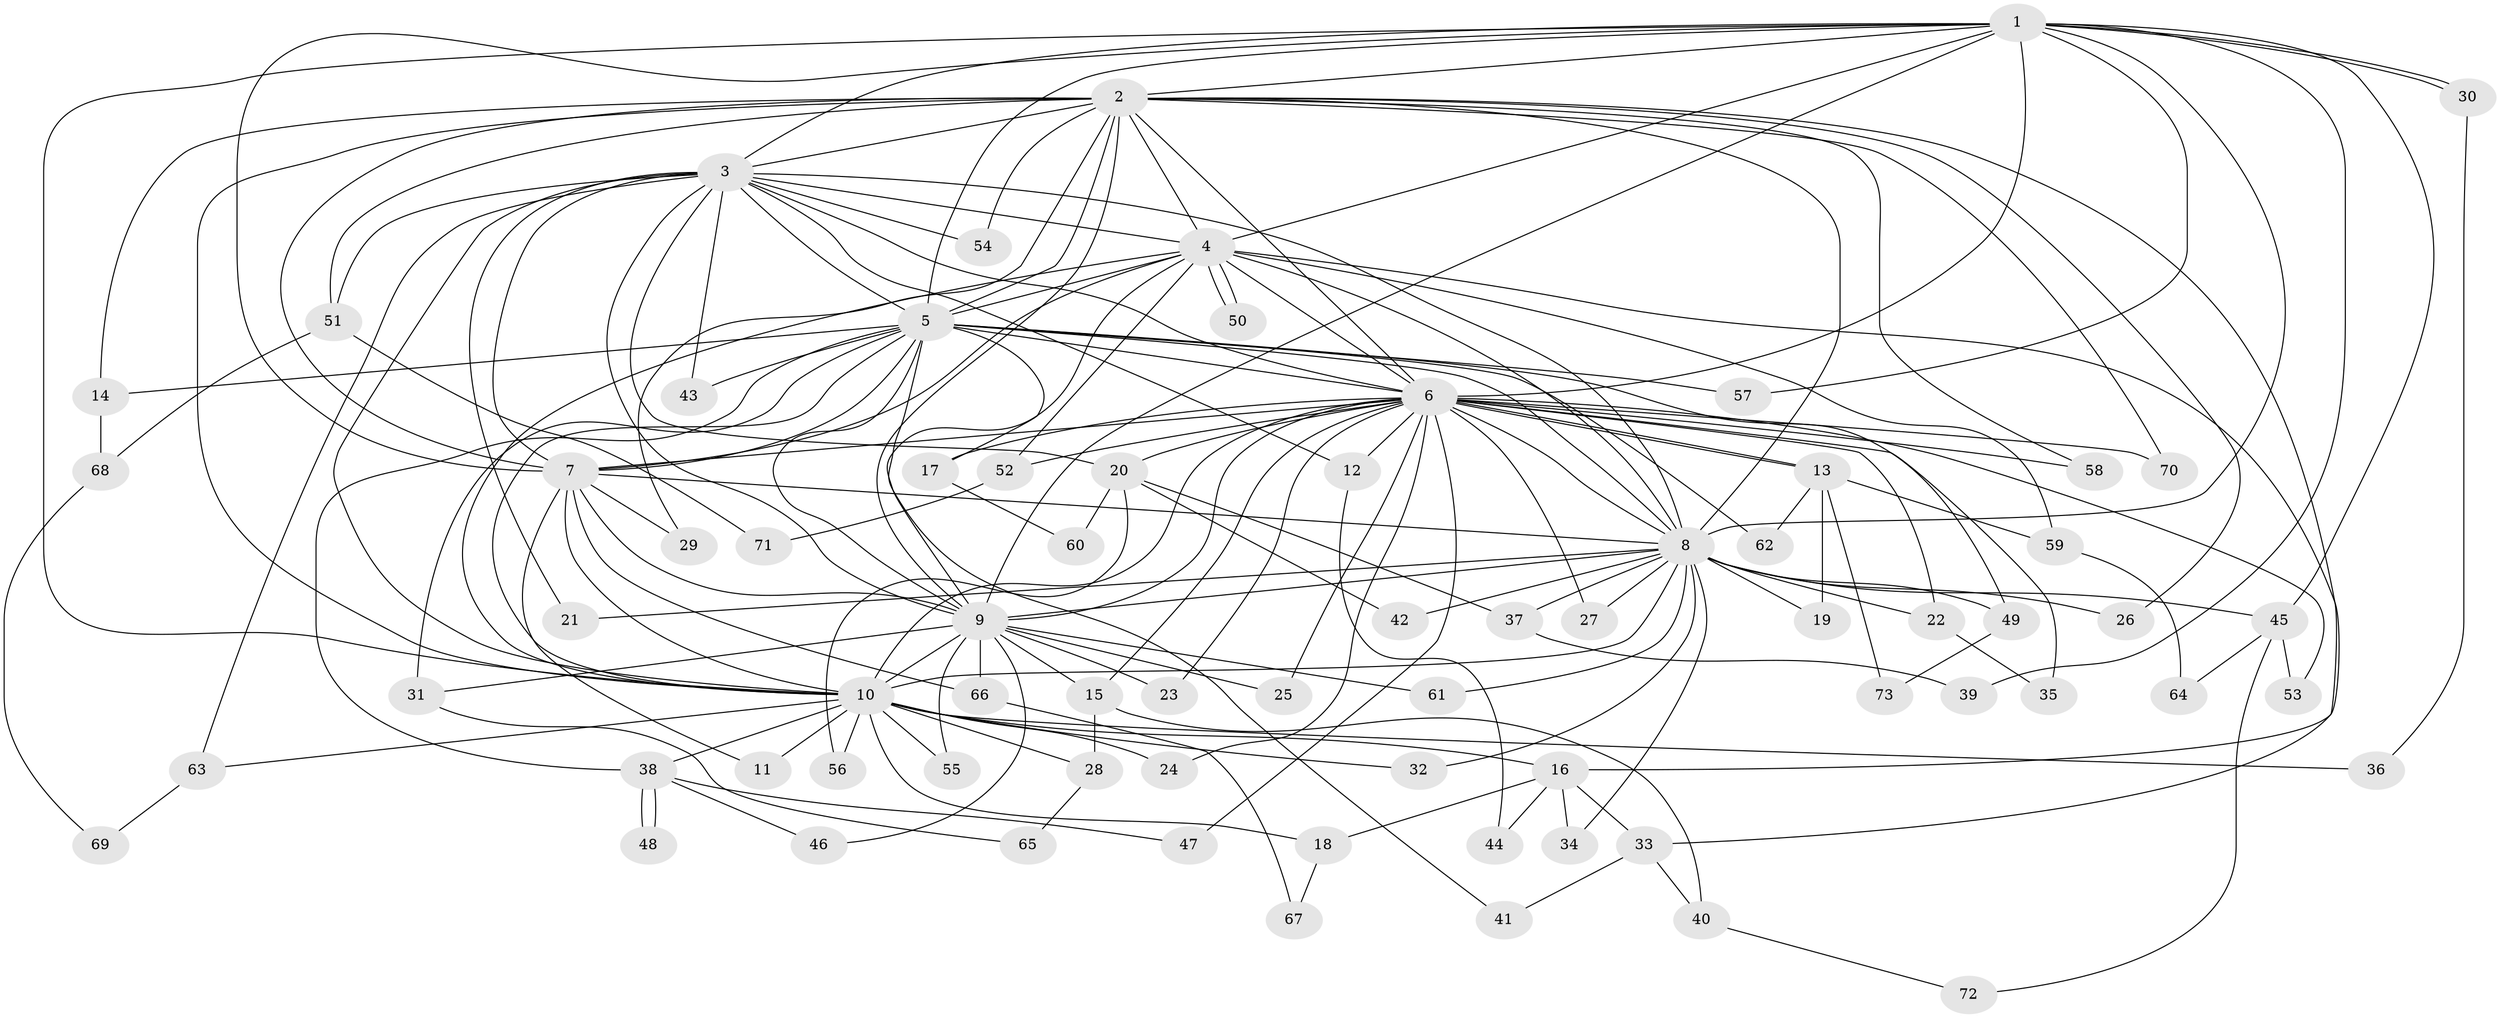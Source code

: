 // coarse degree distribution, {4: 0.16666666666666666, 18: 0.03333333333333333, 15: 0.1, 14: 0.03333333333333333, 2: 0.26666666666666666, 6: 0.1, 3: 0.06666666666666667, 5: 0.1, 1: 0.03333333333333333, 10: 0.06666666666666667, 11: 0.03333333333333333}
// Generated by graph-tools (version 1.1) at 2025/36/03/04/25 23:36:35]
// undirected, 73 vertices, 171 edges
graph export_dot {
  node [color=gray90,style=filled];
  1;
  2;
  3;
  4;
  5;
  6;
  7;
  8;
  9;
  10;
  11;
  12;
  13;
  14;
  15;
  16;
  17;
  18;
  19;
  20;
  21;
  22;
  23;
  24;
  25;
  26;
  27;
  28;
  29;
  30;
  31;
  32;
  33;
  34;
  35;
  36;
  37;
  38;
  39;
  40;
  41;
  42;
  43;
  44;
  45;
  46;
  47;
  48;
  49;
  50;
  51;
  52;
  53;
  54;
  55;
  56;
  57;
  58;
  59;
  60;
  61;
  62;
  63;
  64;
  65;
  66;
  67;
  68;
  69;
  70;
  71;
  72;
  73;
  1 -- 2;
  1 -- 3;
  1 -- 4;
  1 -- 5;
  1 -- 6;
  1 -- 7;
  1 -- 8;
  1 -- 9;
  1 -- 10;
  1 -- 30;
  1 -- 30;
  1 -- 39;
  1 -- 45;
  1 -- 57;
  2 -- 3;
  2 -- 4;
  2 -- 5;
  2 -- 6;
  2 -- 7;
  2 -- 8;
  2 -- 9;
  2 -- 10;
  2 -- 14;
  2 -- 16;
  2 -- 26;
  2 -- 29;
  2 -- 51;
  2 -- 54;
  2 -- 58;
  2 -- 70;
  3 -- 4;
  3 -- 5;
  3 -- 6;
  3 -- 7;
  3 -- 8;
  3 -- 9;
  3 -- 10;
  3 -- 12;
  3 -- 20;
  3 -- 21;
  3 -- 43;
  3 -- 51;
  3 -- 54;
  3 -- 63;
  4 -- 5;
  4 -- 6;
  4 -- 7;
  4 -- 8;
  4 -- 9;
  4 -- 10;
  4 -- 33;
  4 -- 50;
  4 -- 50;
  4 -- 52;
  4 -- 59;
  5 -- 6;
  5 -- 7;
  5 -- 8;
  5 -- 9;
  5 -- 10;
  5 -- 14;
  5 -- 17;
  5 -- 31;
  5 -- 38;
  5 -- 41;
  5 -- 43;
  5 -- 49;
  5 -- 57;
  5 -- 62;
  6 -- 7;
  6 -- 8;
  6 -- 9;
  6 -- 10;
  6 -- 12;
  6 -- 13;
  6 -- 13;
  6 -- 15;
  6 -- 17;
  6 -- 20;
  6 -- 22;
  6 -- 23;
  6 -- 24;
  6 -- 25;
  6 -- 27;
  6 -- 35;
  6 -- 47;
  6 -- 52;
  6 -- 53;
  6 -- 58;
  6 -- 70;
  7 -- 8;
  7 -- 9;
  7 -- 10;
  7 -- 11;
  7 -- 29;
  7 -- 66;
  8 -- 9;
  8 -- 10;
  8 -- 19;
  8 -- 21;
  8 -- 22;
  8 -- 26;
  8 -- 27;
  8 -- 32;
  8 -- 34;
  8 -- 37;
  8 -- 42;
  8 -- 45;
  8 -- 49;
  8 -- 61;
  9 -- 10;
  9 -- 15;
  9 -- 23;
  9 -- 25;
  9 -- 31;
  9 -- 46;
  9 -- 55;
  9 -- 61;
  9 -- 66;
  10 -- 11;
  10 -- 16;
  10 -- 18;
  10 -- 24;
  10 -- 28;
  10 -- 32;
  10 -- 36;
  10 -- 38;
  10 -- 55;
  10 -- 56;
  10 -- 63;
  12 -- 44;
  13 -- 19;
  13 -- 59;
  13 -- 62;
  13 -- 73;
  14 -- 68;
  15 -- 28;
  15 -- 40;
  16 -- 18;
  16 -- 33;
  16 -- 34;
  16 -- 44;
  17 -- 60;
  18 -- 67;
  20 -- 37;
  20 -- 42;
  20 -- 56;
  20 -- 60;
  22 -- 35;
  28 -- 65;
  30 -- 36;
  31 -- 65;
  33 -- 40;
  33 -- 41;
  37 -- 39;
  38 -- 46;
  38 -- 47;
  38 -- 48;
  38 -- 48;
  40 -- 72;
  45 -- 53;
  45 -- 64;
  45 -- 72;
  49 -- 73;
  51 -- 68;
  51 -- 71;
  52 -- 71;
  59 -- 64;
  63 -- 69;
  66 -- 67;
  68 -- 69;
}
